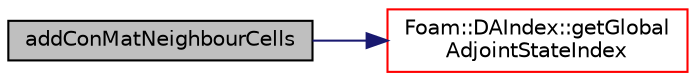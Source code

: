digraph "addConMatNeighbourCells"
{
  bgcolor="transparent";
  edge [fontname="Helvetica",fontsize="10",labelfontname="Helvetica",labelfontsize="10"];
  node [fontname="Helvetica",fontsize="10",shape=record];
  rankdir="LR";
  Node140 [label="addConMatNeighbourCells",height=0.2,width=0.4,color="black", fillcolor="grey75", style="filled", fontcolor="black"];
  Node140 -> Node141 [color="midnightblue",fontsize="10",style="solid",fontname="Helvetica"];
  Node141 [label="Foam::DAIndex::getGlobal\lAdjointStateIndex",height=0.2,width=0.4,color="red",URL="$classFoam_1_1DAIndex.html#a06a1fcb98ee5f377d70e1d04b0e5dd61",tooltip="get global adjoint index for a given state name, cell/face indxI and its component (optional..."];
}
